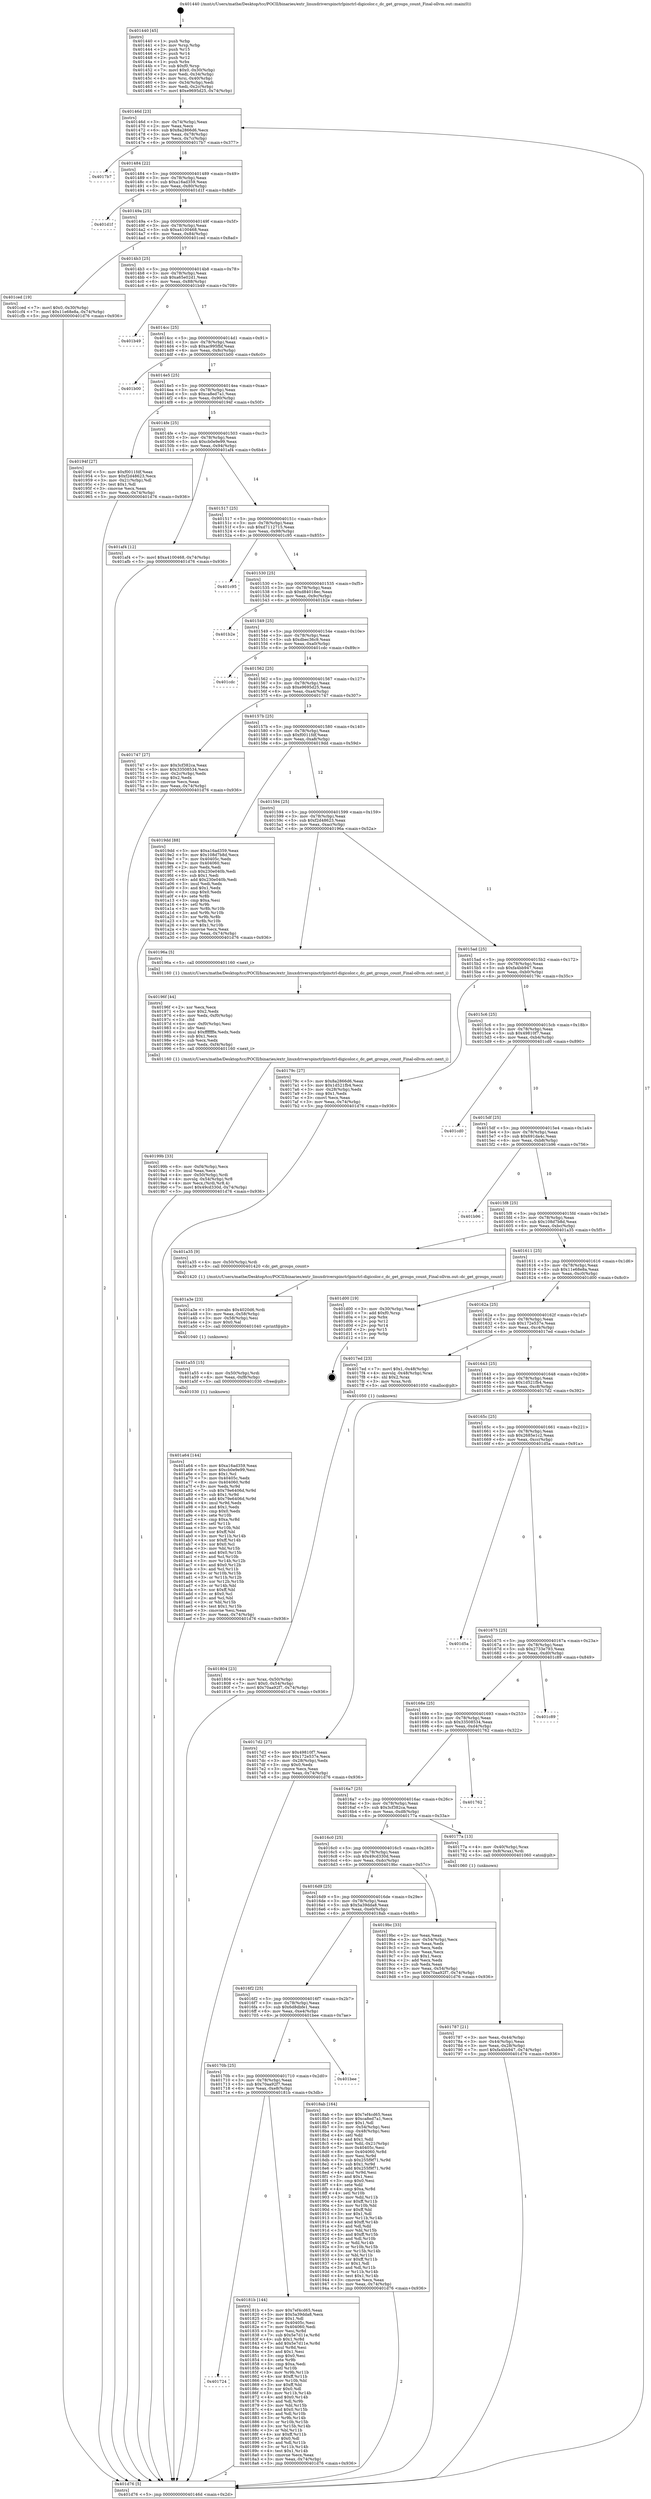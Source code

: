 digraph "0x401440" {
  label = "0x401440 (/mnt/c/Users/mathe/Desktop/tcc/POCII/binaries/extr_linuxdriverspinctrlpinctrl-digicolor.c_dc_get_groups_count_Final-ollvm.out::main(0))"
  labelloc = "t"
  node[shape=record]

  Entry [label="",width=0.3,height=0.3,shape=circle,fillcolor=black,style=filled]
  "0x40146d" [label="{
     0x40146d [23]\l
     | [instrs]\l
     &nbsp;&nbsp;0x40146d \<+3\>: mov -0x74(%rbp),%eax\l
     &nbsp;&nbsp;0x401470 \<+2\>: mov %eax,%ecx\l
     &nbsp;&nbsp;0x401472 \<+6\>: sub $0x8a2866d6,%ecx\l
     &nbsp;&nbsp;0x401478 \<+3\>: mov %eax,-0x78(%rbp)\l
     &nbsp;&nbsp;0x40147b \<+3\>: mov %ecx,-0x7c(%rbp)\l
     &nbsp;&nbsp;0x40147e \<+6\>: je 00000000004017b7 \<main+0x377\>\l
  }"]
  "0x4017b7" [label="{
     0x4017b7\l
  }", style=dashed]
  "0x401484" [label="{
     0x401484 [22]\l
     | [instrs]\l
     &nbsp;&nbsp;0x401484 \<+5\>: jmp 0000000000401489 \<main+0x49\>\l
     &nbsp;&nbsp;0x401489 \<+3\>: mov -0x78(%rbp),%eax\l
     &nbsp;&nbsp;0x40148c \<+5\>: sub $0xa16ad359,%eax\l
     &nbsp;&nbsp;0x401491 \<+3\>: mov %eax,-0x80(%rbp)\l
     &nbsp;&nbsp;0x401494 \<+6\>: je 0000000000401d1f \<main+0x8df\>\l
  }"]
  Exit [label="",width=0.3,height=0.3,shape=circle,fillcolor=black,style=filled,peripheries=2]
  "0x401d1f" [label="{
     0x401d1f\l
  }", style=dashed]
  "0x40149a" [label="{
     0x40149a [25]\l
     | [instrs]\l
     &nbsp;&nbsp;0x40149a \<+5\>: jmp 000000000040149f \<main+0x5f\>\l
     &nbsp;&nbsp;0x40149f \<+3\>: mov -0x78(%rbp),%eax\l
     &nbsp;&nbsp;0x4014a2 \<+5\>: sub $0xa4100468,%eax\l
     &nbsp;&nbsp;0x4014a7 \<+6\>: mov %eax,-0x84(%rbp)\l
     &nbsp;&nbsp;0x4014ad \<+6\>: je 0000000000401ced \<main+0x8ad\>\l
  }"]
  "0x401a64" [label="{
     0x401a64 [144]\l
     | [instrs]\l
     &nbsp;&nbsp;0x401a64 \<+5\>: mov $0xa16ad359,%eax\l
     &nbsp;&nbsp;0x401a69 \<+5\>: mov $0xcb0e9e99,%esi\l
     &nbsp;&nbsp;0x401a6e \<+2\>: mov $0x1,%cl\l
     &nbsp;&nbsp;0x401a70 \<+7\>: mov 0x40405c,%edx\l
     &nbsp;&nbsp;0x401a77 \<+8\>: mov 0x404060,%r8d\l
     &nbsp;&nbsp;0x401a7f \<+3\>: mov %edx,%r9d\l
     &nbsp;&nbsp;0x401a82 \<+7\>: sub $0x79e6406d,%r9d\l
     &nbsp;&nbsp;0x401a89 \<+4\>: sub $0x1,%r9d\l
     &nbsp;&nbsp;0x401a8d \<+7\>: add $0x79e6406d,%r9d\l
     &nbsp;&nbsp;0x401a94 \<+4\>: imul %r9d,%edx\l
     &nbsp;&nbsp;0x401a98 \<+3\>: and $0x1,%edx\l
     &nbsp;&nbsp;0x401a9b \<+3\>: cmp $0x0,%edx\l
     &nbsp;&nbsp;0x401a9e \<+4\>: sete %r10b\l
     &nbsp;&nbsp;0x401aa2 \<+4\>: cmp $0xa,%r8d\l
     &nbsp;&nbsp;0x401aa6 \<+4\>: setl %r11b\l
     &nbsp;&nbsp;0x401aaa \<+3\>: mov %r10b,%bl\l
     &nbsp;&nbsp;0x401aad \<+3\>: xor $0xff,%bl\l
     &nbsp;&nbsp;0x401ab0 \<+3\>: mov %r11b,%r14b\l
     &nbsp;&nbsp;0x401ab3 \<+4\>: xor $0xff,%r14b\l
     &nbsp;&nbsp;0x401ab7 \<+3\>: xor $0x0,%cl\l
     &nbsp;&nbsp;0x401aba \<+3\>: mov %bl,%r15b\l
     &nbsp;&nbsp;0x401abd \<+4\>: and $0x0,%r15b\l
     &nbsp;&nbsp;0x401ac1 \<+3\>: and %cl,%r10b\l
     &nbsp;&nbsp;0x401ac4 \<+3\>: mov %r14b,%r12b\l
     &nbsp;&nbsp;0x401ac7 \<+4\>: and $0x0,%r12b\l
     &nbsp;&nbsp;0x401acb \<+3\>: and %cl,%r11b\l
     &nbsp;&nbsp;0x401ace \<+3\>: or %r10b,%r15b\l
     &nbsp;&nbsp;0x401ad1 \<+3\>: or %r11b,%r12b\l
     &nbsp;&nbsp;0x401ad4 \<+3\>: xor %r12b,%r15b\l
     &nbsp;&nbsp;0x401ad7 \<+3\>: or %r14b,%bl\l
     &nbsp;&nbsp;0x401ada \<+3\>: xor $0xff,%bl\l
     &nbsp;&nbsp;0x401add \<+3\>: or $0x0,%cl\l
     &nbsp;&nbsp;0x401ae0 \<+2\>: and %cl,%bl\l
     &nbsp;&nbsp;0x401ae2 \<+3\>: or %bl,%r15b\l
     &nbsp;&nbsp;0x401ae5 \<+4\>: test $0x1,%r15b\l
     &nbsp;&nbsp;0x401ae9 \<+3\>: cmovne %esi,%eax\l
     &nbsp;&nbsp;0x401aec \<+3\>: mov %eax,-0x74(%rbp)\l
     &nbsp;&nbsp;0x401aef \<+5\>: jmp 0000000000401d76 \<main+0x936\>\l
  }"]
  "0x401ced" [label="{
     0x401ced [19]\l
     | [instrs]\l
     &nbsp;&nbsp;0x401ced \<+7\>: movl $0x0,-0x30(%rbp)\l
     &nbsp;&nbsp;0x401cf4 \<+7\>: movl $0x11e68e8a,-0x74(%rbp)\l
     &nbsp;&nbsp;0x401cfb \<+5\>: jmp 0000000000401d76 \<main+0x936\>\l
  }"]
  "0x4014b3" [label="{
     0x4014b3 [25]\l
     | [instrs]\l
     &nbsp;&nbsp;0x4014b3 \<+5\>: jmp 00000000004014b8 \<main+0x78\>\l
     &nbsp;&nbsp;0x4014b8 \<+3\>: mov -0x78(%rbp),%eax\l
     &nbsp;&nbsp;0x4014bb \<+5\>: sub $0xa65e02d1,%eax\l
     &nbsp;&nbsp;0x4014c0 \<+6\>: mov %eax,-0x88(%rbp)\l
     &nbsp;&nbsp;0x4014c6 \<+6\>: je 0000000000401b49 \<main+0x709\>\l
  }"]
  "0x401a55" [label="{
     0x401a55 [15]\l
     | [instrs]\l
     &nbsp;&nbsp;0x401a55 \<+4\>: mov -0x50(%rbp),%rdi\l
     &nbsp;&nbsp;0x401a59 \<+6\>: mov %eax,-0xf8(%rbp)\l
     &nbsp;&nbsp;0x401a5f \<+5\>: call 0000000000401030 \<free@plt\>\l
     | [calls]\l
     &nbsp;&nbsp;0x401030 \{1\} (unknown)\l
  }"]
  "0x401b49" [label="{
     0x401b49\l
  }", style=dashed]
  "0x4014cc" [label="{
     0x4014cc [25]\l
     | [instrs]\l
     &nbsp;&nbsp;0x4014cc \<+5\>: jmp 00000000004014d1 \<main+0x91\>\l
     &nbsp;&nbsp;0x4014d1 \<+3\>: mov -0x78(%rbp),%eax\l
     &nbsp;&nbsp;0x4014d4 \<+5\>: sub $0xac995fbf,%eax\l
     &nbsp;&nbsp;0x4014d9 \<+6\>: mov %eax,-0x8c(%rbp)\l
     &nbsp;&nbsp;0x4014df \<+6\>: je 0000000000401b00 \<main+0x6c0\>\l
  }"]
  "0x401a3e" [label="{
     0x401a3e [23]\l
     | [instrs]\l
     &nbsp;&nbsp;0x401a3e \<+10\>: movabs $0x4020d6,%rdi\l
     &nbsp;&nbsp;0x401a48 \<+3\>: mov %eax,-0x58(%rbp)\l
     &nbsp;&nbsp;0x401a4b \<+3\>: mov -0x58(%rbp),%esi\l
     &nbsp;&nbsp;0x401a4e \<+2\>: mov $0x0,%al\l
     &nbsp;&nbsp;0x401a50 \<+5\>: call 0000000000401040 \<printf@plt\>\l
     | [calls]\l
     &nbsp;&nbsp;0x401040 \{1\} (unknown)\l
  }"]
  "0x401b00" [label="{
     0x401b00\l
  }", style=dashed]
  "0x4014e5" [label="{
     0x4014e5 [25]\l
     | [instrs]\l
     &nbsp;&nbsp;0x4014e5 \<+5\>: jmp 00000000004014ea \<main+0xaa\>\l
     &nbsp;&nbsp;0x4014ea \<+3\>: mov -0x78(%rbp),%eax\l
     &nbsp;&nbsp;0x4014ed \<+5\>: sub $0xca8ed7a1,%eax\l
     &nbsp;&nbsp;0x4014f2 \<+6\>: mov %eax,-0x90(%rbp)\l
     &nbsp;&nbsp;0x4014f8 \<+6\>: je 000000000040194f \<main+0x50f\>\l
  }"]
  "0x40199b" [label="{
     0x40199b [33]\l
     | [instrs]\l
     &nbsp;&nbsp;0x40199b \<+6\>: mov -0xf4(%rbp),%ecx\l
     &nbsp;&nbsp;0x4019a1 \<+3\>: imul %eax,%ecx\l
     &nbsp;&nbsp;0x4019a4 \<+4\>: mov -0x50(%rbp),%rdi\l
     &nbsp;&nbsp;0x4019a8 \<+4\>: movslq -0x54(%rbp),%r8\l
     &nbsp;&nbsp;0x4019ac \<+4\>: mov %ecx,(%rdi,%r8,4)\l
     &nbsp;&nbsp;0x4019b0 \<+7\>: movl $0x49cd330d,-0x74(%rbp)\l
     &nbsp;&nbsp;0x4019b7 \<+5\>: jmp 0000000000401d76 \<main+0x936\>\l
  }"]
  "0x40194f" [label="{
     0x40194f [27]\l
     | [instrs]\l
     &nbsp;&nbsp;0x40194f \<+5\>: mov $0xf0011fdf,%eax\l
     &nbsp;&nbsp;0x401954 \<+5\>: mov $0xf2d48623,%ecx\l
     &nbsp;&nbsp;0x401959 \<+3\>: mov -0x21(%rbp),%dl\l
     &nbsp;&nbsp;0x40195c \<+3\>: test $0x1,%dl\l
     &nbsp;&nbsp;0x40195f \<+3\>: cmovne %ecx,%eax\l
     &nbsp;&nbsp;0x401962 \<+3\>: mov %eax,-0x74(%rbp)\l
     &nbsp;&nbsp;0x401965 \<+5\>: jmp 0000000000401d76 \<main+0x936\>\l
  }"]
  "0x4014fe" [label="{
     0x4014fe [25]\l
     | [instrs]\l
     &nbsp;&nbsp;0x4014fe \<+5\>: jmp 0000000000401503 \<main+0xc3\>\l
     &nbsp;&nbsp;0x401503 \<+3\>: mov -0x78(%rbp),%eax\l
     &nbsp;&nbsp;0x401506 \<+5\>: sub $0xcb0e9e99,%eax\l
     &nbsp;&nbsp;0x40150b \<+6\>: mov %eax,-0x94(%rbp)\l
     &nbsp;&nbsp;0x401511 \<+6\>: je 0000000000401af4 \<main+0x6b4\>\l
  }"]
  "0x40196f" [label="{
     0x40196f [44]\l
     | [instrs]\l
     &nbsp;&nbsp;0x40196f \<+2\>: xor %ecx,%ecx\l
     &nbsp;&nbsp;0x401971 \<+5\>: mov $0x2,%edx\l
     &nbsp;&nbsp;0x401976 \<+6\>: mov %edx,-0xf0(%rbp)\l
     &nbsp;&nbsp;0x40197c \<+1\>: cltd\l
     &nbsp;&nbsp;0x40197d \<+6\>: mov -0xf0(%rbp),%esi\l
     &nbsp;&nbsp;0x401983 \<+2\>: idiv %esi\l
     &nbsp;&nbsp;0x401985 \<+6\>: imul $0xfffffffe,%edx,%edx\l
     &nbsp;&nbsp;0x40198b \<+3\>: sub $0x1,%ecx\l
     &nbsp;&nbsp;0x40198e \<+2\>: sub %ecx,%edx\l
     &nbsp;&nbsp;0x401990 \<+6\>: mov %edx,-0xf4(%rbp)\l
     &nbsp;&nbsp;0x401996 \<+5\>: call 0000000000401160 \<next_i\>\l
     | [calls]\l
     &nbsp;&nbsp;0x401160 \{1\} (/mnt/c/Users/mathe/Desktop/tcc/POCII/binaries/extr_linuxdriverspinctrlpinctrl-digicolor.c_dc_get_groups_count_Final-ollvm.out::next_i)\l
  }"]
  "0x401af4" [label="{
     0x401af4 [12]\l
     | [instrs]\l
     &nbsp;&nbsp;0x401af4 \<+7\>: movl $0xa4100468,-0x74(%rbp)\l
     &nbsp;&nbsp;0x401afb \<+5\>: jmp 0000000000401d76 \<main+0x936\>\l
  }"]
  "0x401517" [label="{
     0x401517 [25]\l
     | [instrs]\l
     &nbsp;&nbsp;0x401517 \<+5\>: jmp 000000000040151c \<main+0xdc\>\l
     &nbsp;&nbsp;0x40151c \<+3\>: mov -0x78(%rbp),%eax\l
     &nbsp;&nbsp;0x40151f \<+5\>: sub $0xd7112715,%eax\l
     &nbsp;&nbsp;0x401524 \<+6\>: mov %eax,-0x98(%rbp)\l
     &nbsp;&nbsp;0x40152a \<+6\>: je 0000000000401c95 \<main+0x855\>\l
  }"]
  "0x401724" [label="{
     0x401724\l
  }", style=dashed]
  "0x401c95" [label="{
     0x401c95\l
  }", style=dashed]
  "0x401530" [label="{
     0x401530 [25]\l
     | [instrs]\l
     &nbsp;&nbsp;0x401530 \<+5\>: jmp 0000000000401535 \<main+0xf5\>\l
     &nbsp;&nbsp;0x401535 \<+3\>: mov -0x78(%rbp),%eax\l
     &nbsp;&nbsp;0x401538 \<+5\>: sub $0xd84018ec,%eax\l
     &nbsp;&nbsp;0x40153d \<+6\>: mov %eax,-0x9c(%rbp)\l
     &nbsp;&nbsp;0x401543 \<+6\>: je 0000000000401b2e \<main+0x6ee\>\l
  }"]
  "0x40181b" [label="{
     0x40181b [144]\l
     | [instrs]\l
     &nbsp;&nbsp;0x40181b \<+5\>: mov $0x7ef4cd65,%eax\l
     &nbsp;&nbsp;0x401820 \<+5\>: mov $0x5a39dda8,%ecx\l
     &nbsp;&nbsp;0x401825 \<+2\>: mov $0x1,%dl\l
     &nbsp;&nbsp;0x401827 \<+7\>: mov 0x40405c,%esi\l
     &nbsp;&nbsp;0x40182e \<+7\>: mov 0x404060,%edi\l
     &nbsp;&nbsp;0x401835 \<+3\>: mov %esi,%r8d\l
     &nbsp;&nbsp;0x401838 \<+7\>: sub $0x5e7d11e,%r8d\l
     &nbsp;&nbsp;0x40183f \<+4\>: sub $0x1,%r8d\l
     &nbsp;&nbsp;0x401843 \<+7\>: add $0x5e7d11e,%r8d\l
     &nbsp;&nbsp;0x40184a \<+4\>: imul %r8d,%esi\l
     &nbsp;&nbsp;0x40184e \<+3\>: and $0x1,%esi\l
     &nbsp;&nbsp;0x401851 \<+3\>: cmp $0x0,%esi\l
     &nbsp;&nbsp;0x401854 \<+4\>: sete %r9b\l
     &nbsp;&nbsp;0x401858 \<+3\>: cmp $0xa,%edi\l
     &nbsp;&nbsp;0x40185b \<+4\>: setl %r10b\l
     &nbsp;&nbsp;0x40185f \<+3\>: mov %r9b,%r11b\l
     &nbsp;&nbsp;0x401862 \<+4\>: xor $0xff,%r11b\l
     &nbsp;&nbsp;0x401866 \<+3\>: mov %r10b,%bl\l
     &nbsp;&nbsp;0x401869 \<+3\>: xor $0xff,%bl\l
     &nbsp;&nbsp;0x40186c \<+3\>: xor $0x0,%dl\l
     &nbsp;&nbsp;0x40186f \<+3\>: mov %r11b,%r14b\l
     &nbsp;&nbsp;0x401872 \<+4\>: and $0x0,%r14b\l
     &nbsp;&nbsp;0x401876 \<+3\>: and %dl,%r9b\l
     &nbsp;&nbsp;0x401879 \<+3\>: mov %bl,%r15b\l
     &nbsp;&nbsp;0x40187c \<+4\>: and $0x0,%r15b\l
     &nbsp;&nbsp;0x401880 \<+3\>: and %dl,%r10b\l
     &nbsp;&nbsp;0x401883 \<+3\>: or %r9b,%r14b\l
     &nbsp;&nbsp;0x401886 \<+3\>: or %r10b,%r15b\l
     &nbsp;&nbsp;0x401889 \<+3\>: xor %r15b,%r14b\l
     &nbsp;&nbsp;0x40188c \<+3\>: or %bl,%r11b\l
     &nbsp;&nbsp;0x40188f \<+4\>: xor $0xff,%r11b\l
     &nbsp;&nbsp;0x401893 \<+3\>: or $0x0,%dl\l
     &nbsp;&nbsp;0x401896 \<+3\>: and %dl,%r11b\l
     &nbsp;&nbsp;0x401899 \<+3\>: or %r11b,%r14b\l
     &nbsp;&nbsp;0x40189c \<+4\>: test $0x1,%r14b\l
     &nbsp;&nbsp;0x4018a0 \<+3\>: cmovne %ecx,%eax\l
     &nbsp;&nbsp;0x4018a3 \<+3\>: mov %eax,-0x74(%rbp)\l
     &nbsp;&nbsp;0x4018a6 \<+5\>: jmp 0000000000401d76 \<main+0x936\>\l
  }"]
  "0x401b2e" [label="{
     0x401b2e\l
  }", style=dashed]
  "0x401549" [label="{
     0x401549 [25]\l
     | [instrs]\l
     &nbsp;&nbsp;0x401549 \<+5\>: jmp 000000000040154e \<main+0x10e\>\l
     &nbsp;&nbsp;0x40154e \<+3\>: mov -0x78(%rbp),%eax\l
     &nbsp;&nbsp;0x401551 \<+5\>: sub $0xdbec36c9,%eax\l
     &nbsp;&nbsp;0x401556 \<+6\>: mov %eax,-0xa0(%rbp)\l
     &nbsp;&nbsp;0x40155c \<+6\>: je 0000000000401cdc \<main+0x89c\>\l
  }"]
  "0x40170b" [label="{
     0x40170b [25]\l
     | [instrs]\l
     &nbsp;&nbsp;0x40170b \<+5\>: jmp 0000000000401710 \<main+0x2d0\>\l
     &nbsp;&nbsp;0x401710 \<+3\>: mov -0x78(%rbp),%eax\l
     &nbsp;&nbsp;0x401713 \<+5\>: sub $0x70aa92f7,%eax\l
     &nbsp;&nbsp;0x401718 \<+6\>: mov %eax,-0xe8(%rbp)\l
     &nbsp;&nbsp;0x40171e \<+6\>: je 000000000040181b \<main+0x3db\>\l
  }"]
  "0x401cdc" [label="{
     0x401cdc\l
  }", style=dashed]
  "0x401562" [label="{
     0x401562 [25]\l
     | [instrs]\l
     &nbsp;&nbsp;0x401562 \<+5\>: jmp 0000000000401567 \<main+0x127\>\l
     &nbsp;&nbsp;0x401567 \<+3\>: mov -0x78(%rbp),%eax\l
     &nbsp;&nbsp;0x40156a \<+5\>: sub $0xe9695d25,%eax\l
     &nbsp;&nbsp;0x40156f \<+6\>: mov %eax,-0xa4(%rbp)\l
     &nbsp;&nbsp;0x401575 \<+6\>: je 0000000000401747 \<main+0x307\>\l
  }"]
  "0x401bee" [label="{
     0x401bee\l
  }", style=dashed]
  "0x401747" [label="{
     0x401747 [27]\l
     | [instrs]\l
     &nbsp;&nbsp;0x401747 \<+5\>: mov $0x3cf382ca,%eax\l
     &nbsp;&nbsp;0x40174c \<+5\>: mov $0x33508534,%ecx\l
     &nbsp;&nbsp;0x401751 \<+3\>: mov -0x2c(%rbp),%edx\l
     &nbsp;&nbsp;0x401754 \<+3\>: cmp $0x2,%edx\l
     &nbsp;&nbsp;0x401757 \<+3\>: cmovne %ecx,%eax\l
     &nbsp;&nbsp;0x40175a \<+3\>: mov %eax,-0x74(%rbp)\l
     &nbsp;&nbsp;0x40175d \<+5\>: jmp 0000000000401d76 \<main+0x936\>\l
  }"]
  "0x40157b" [label="{
     0x40157b [25]\l
     | [instrs]\l
     &nbsp;&nbsp;0x40157b \<+5\>: jmp 0000000000401580 \<main+0x140\>\l
     &nbsp;&nbsp;0x401580 \<+3\>: mov -0x78(%rbp),%eax\l
     &nbsp;&nbsp;0x401583 \<+5\>: sub $0xf0011fdf,%eax\l
     &nbsp;&nbsp;0x401588 \<+6\>: mov %eax,-0xa8(%rbp)\l
     &nbsp;&nbsp;0x40158e \<+6\>: je 00000000004019dd \<main+0x59d\>\l
  }"]
  "0x401d76" [label="{
     0x401d76 [5]\l
     | [instrs]\l
     &nbsp;&nbsp;0x401d76 \<+5\>: jmp 000000000040146d \<main+0x2d\>\l
  }"]
  "0x401440" [label="{
     0x401440 [45]\l
     | [instrs]\l
     &nbsp;&nbsp;0x401440 \<+1\>: push %rbp\l
     &nbsp;&nbsp;0x401441 \<+3\>: mov %rsp,%rbp\l
     &nbsp;&nbsp;0x401444 \<+2\>: push %r15\l
     &nbsp;&nbsp;0x401446 \<+2\>: push %r14\l
     &nbsp;&nbsp;0x401448 \<+2\>: push %r12\l
     &nbsp;&nbsp;0x40144a \<+1\>: push %rbx\l
     &nbsp;&nbsp;0x40144b \<+7\>: sub $0xf0,%rsp\l
     &nbsp;&nbsp;0x401452 \<+7\>: movl $0x0,-0x30(%rbp)\l
     &nbsp;&nbsp;0x401459 \<+3\>: mov %edi,-0x34(%rbp)\l
     &nbsp;&nbsp;0x40145c \<+4\>: mov %rsi,-0x40(%rbp)\l
     &nbsp;&nbsp;0x401460 \<+3\>: mov -0x34(%rbp),%edi\l
     &nbsp;&nbsp;0x401463 \<+3\>: mov %edi,-0x2c(%rbp)\l
     &nbsp;&nbsp;0x401466 \<+7\>: movl $0xe9695d25,-0x74(%rbp)\l
  }"]
  "0x4016f2" [label="{
     0x4016f2 [25]\l
     | [instrs]\l
     &nbsp;&nbsp;0x4016f2 \<+5\>: jmp 00000000004016f7 \<main+0x2b7\>\l
     &nbsp;&nbsp;0x4016f7 \<+3\>: mov -0x78(%rbp),%eax\l
     &nbsp;&nbsp;0x4016fa \<+5\>: sub $0x6d8dbfe1,%eax\l
     &nbsp;&nbsp;0x4016ff \<+6\>: mov %eax,-0xe4(%rbp)\l
     &nbsp;&nbsp;0x401705 \<+6\>: je 0000000000401bee \<main+0x7ae\>\l
  }"]
  "0x4019dd" [label="{
     0x4019dd [88]\l
     | [instrs]\l
     &nbsp;&nbsp;0x4019dd \<+5\>: mov $0xa16ad359,%eax\l
     &nbsp;&nbsp;0x4019e2 \<+5\>: mov $0x108d7b8d,%ecx\l
     &nbsp;&nbsp;0x4019e7 \<+7\>: mov 0x40405c,%edx\l
     &nbsp;&nbsp;0x4019ee \<+7\>: mov 0x404060,%esi\l
     &nbsp;&nbsp;0x4019f5 \<+2\>: mov %edx,%edi\l
     &nbsp;&nbsp;0x4019f7 \<+6\>: sub $0x230e040b,%edi\l
     &nbsp;&nbsp;0x4019fd \<+3\>: sub $0x1,%edi\l
     &nbsp;&nbsp;0x401a00 \<+6\>: add $0x230e040b,%edi\l
     &nbsp;&nbsp;0x401a06 \<+3\>: imul %edi,%edx\l
     &nbsp;&nbsp;0x401a09 \<+3\>: and $0x1,%edx\l
     &nbsp;&nbsp;0x401a0c \<+3\>: cmp $0x0,%edx\l
     &nbsp;&nbsp;0x401a0f \<+4\>: sete %r8b\l
     &nbsp;&nbsp;0x401a13 \<+3\>: cmp $0xa,%esi\l
     &nbsp;&nbsp;0x401a16 \<+4\>: setl %r9b\l
     &nbsp;&nbsp;0x401a1a \<+3\>: mov %r8b,%r10b\l
     &nbsp;&nbsp;0x401a1d \<+3\>: and %r9b,%r10b\l
     &nbsp;&nbsp;0x401a20 \<+3\>: xor %r9b,%r8b\l
     &nbsp;&nbsp;0x401a23 \<+3\>: or %r8b,%r10b\l
     &nbsp;&nbsp;0x401a26 \<+4\>: test $0x1,%r10b\l
     &nbsp;&nbsp;0x401a2a \<+3\>: cmovne %ecx,%eax\l
     &nbsp;&nbsp;0x401a2d \<+3\>: mov %eax,-0x74(%rbp)\l
     &nbsp;&nbsp;0x401a30 \<+5\>: jmp 0000000000401d76 \<main+0x936\>\l
  }"]
  "0x401594" [label="{
     0x401594 [25]\l
     | [instrs]\l
     &nbsp;&nbsp;0x401594 \<+5\>: jmp 0000000000401599 \<main+0x159\>\l
     &nbsp;&nbsp;0x401599 \<+3\>: mov -0x78(%rbp),%eax\l
     &nbsp;&nbsp;0x40159c \<+5\>: sub $0xf2d48623,%eax\l
     &nbsp;&nbsp;0x4015a1 \<+6\>: mov %eax,-0xac(%rbp)\l
     &nbsp;&nbsp;0x4015a7 \<+6\>: je 000000000040196a \<main+0x52a\>\l
  }"]
  "0x4018ab" [label="{
     0x4018ab [164]\l
     | [instrs]\l
     &nbsp;&nbsp;0x4018ab \<+5\>: mov $0x7ef4cd65,%eax\l
     &nbsp;&nbsp;0x4018b0 \<+5\>: mov $0xca8ed7a1,%ecx\l
     &nbsp;&nbsp;0x4018b5 \<+2\>: mov $0x1,%dl\l
     &nbsp;&nbsp;0x4018b7 \<+3\>: mov -0x54(%rbp),%esi\l
     &nbsp;&nbsp;0x4018ba \<+3\>: cmp -0x48(%rbp),%esi\l
     &nbsp;&nbsp;0x4018bd \<+4\>: setl %dil\l
     &nbsp;&nbsp;0x4018c1 \<+4\>: and $0x1,%dil\l
     &nbsp;&nbsp;0x4018c5 \<+4\>: mov %dil,-0x21(%rbp)\l
     &nbsp;&nbsp;0x4018c9 \<+7\>: mov 0x40405c,%esi\l
     &nbsp;&nbsp;0x4018d0 \<+8\>: mov 0x404060,%r8d\l
     &nbsp;&nbsp;0x4018d8 \<+3\>: mov %esi,%r9d\l
     &nbsp;&nbsp;0x4018db \<+7\>: sub $0x255f9f71,%r9d\l
     &nbsp;&nbsp;0x4018e2 \<+4\>: sub $0x1,%r9d\l
     &nbsp;&nbsp;0x4018e6 \<+7\>: add $0x255f9f71,%r9d\l
     &nbsp;&nbsp;0x4018ed \<+4\>: imul %r9d,%esi\l
     &nbsp;&nbsp;0x4018f1 \<+3\>: and $0x1,%esi\l
     &nbsp;&nbsp;0x4018f4 \<+3\>: cmp $0x0,%esi\l
     &nbsp;&nbsp;0x4018f7 \<+4\>: sete %dil\l
     &nbsp;&nbsp;0x4018fb \<+4\>: cmp $0xa,%r8d\l
     &nbsp;&nbsp;0x4018ff \<+4\>: setl %r10b\l
     &nbsp;&nbsp;0x401903 \<+3\>: mov %dil,%r11b\l
     &nbsp;&nbsp;0x401906 \<+4\>: xor $0xff,%r11b\l
     &nbsp;&nbsp;0x40190a \<+3\>: mov %r10b,%bl\l
     &nbsp;&nbsp;0x40190d \<+3\>: xor $0xff,%bl\l
     &nbsp;&nbsp;0x401910 \<+3\>: xor $0x1,%dl\l
     &nbsp;&nbsp;0x401913 \<+3\>: mov %r11b,%r14b\l
     &nbsp;&nbsp;0x401916 \<+4\>: and $0xff,%r14b\l
     &nbsp;&nbsp;0x40191a \<+3\>: and %dl,%dil\l
     &nbsp;&nbsp;0x40191d \<+3\>: mov %bl,%r15b\l
     &nbsp;&nbsp;0x401920 \<+4\>: and $0xff,%r15b\l
     &nbsp;&nbsp;0x401924 \<+3\>: and %dl,%r10b\l
     &nbsp;&nbsp;0x401927 \<+3\>: or %dil,%r14b\l
     &nbsp;&nbsp;0x40192a \<+3\>: or %r10b,%r15b\l
     &nbsp;&nbsp;0x40192d \<+3\>: xor %r15b,%r14b\l
     &nbsp;&nbsp;0x401930 \<+3\>: or %bl,%r11b\l
     &nbsp;&nbsp;0x401933 \<+4\>: xor $0xff,%r11b\l
     &nbsp;&nbsp;0x401937 \<+3\>: or $0x1,%dl\l
     &nbsp;&nbsp;0x40193a \<+3\>: and %dl,%r11b\l
     &nbsp;&nbsp;0x40193d \<+3\>: or %r11b,%r14b\l
     &nbsp;&nbsp;0x401940 \<+4\>: test $0x1,%r14b\l
     &nbsp;&nbsp;0x401944 \<+3\>: cmovne %ecx,%eax\l
     &nbsp;&nbsp;0x401947 \<+3\>: mov %eax,-0x74(%rbp)\l
     &nbsp;&nbsp;0x40194a \<+5\>: jmp 0000000000401d76 \<main+0x936\>\l
  }"]
  "0x40196a" [label="{
     0x40196a [5]\l
     | [instrs]\l
     &nbsp;&nbsp;0x40196a \<+5\>: call 0000000000401160 \<next_i\>\l
     | [calls]\l
     &nbsp;&nbsp;0x401160 \{1\} (/mnt/c/Users/mathe/Desktop/tcc/POCII/binaries/extr_linuxdriverspinctrlpinctrl-digicolor.c_dc_get_groups_count_Final-ollvm.out::next_i)\l
  }"]
  "0x4015ad" [label="{
     0x4015ad [25]\l
     | [instrs]\l
     &nbsp;&nbsp;0x4015ad \<+5\>: jmp 00000000004015b2 \<main+0x172\>\l
     &nbsp;&nbsp;0x4015b2 \<+3\>: mov -0x78(%rbp),%eax\l
     &nbsp;&nbsp;0x4015b5 \<+5\>: sub $0xfa4bb947,%eax\l
     &nbsp;&nbsp;0x4015ba \<+6\>: mov %eax,-0xb0(%rbp)\l
     &nbsp;&nbsp;0x4015c0 \<+6\>: je 000000000040179c \<main+0x35c\>\l
  }"]
  "0x4016d9" [label="{
     0x4016d9 [25]\l
     | [instrs]\l
     &nbsp;&nbsp;0x4016d9 \<+5\>: jmp 00000000004016de \<main+0x29e\>\l
     &nbsp;&nbsp;0x4016de \<+3\>: mov -0x78(%rbp),%eax\l
     &nbsp;&nbsp;0x4016e1 \<+5\>: sub $0x5a39dda8,%eax\l
     &nbsp;&nbsp;0x4016e6 \<+6\>: mov %eax,-0xe0(%rbp)\l
     &nbsp;&nbsp;0x4016ec \<+6\>: je 00000000004018ab \<main+0x46b\>\l
  }"]
  "0x40179c" [label="{
     0x40179c [27]\l
     | [instrs]\l
     &nbsp;&nbsp;0x40179c \<+5\>: mov $0x8a2866d6,%eax\l
     &nbsp;&nbsp;0x4017a1 \<+5\>: mov $0x1d521fb4,%ecx\l
     &nbsp;&nbsp;0x4017a6 \<+3\>: mov -0x28(%rbp),%edx\l
     &nbsp;&nbsp;0x4017a9 \<+3\>: cmp $0x1,%edx\l
     &nbsp;&nbsp;0x4017ac \<+3\>: cmovl %ecx,%eax\l
     &nbsp;&nbsp;0x4017af \<+3\>: mov %eax,-0x74(%rbp)\l
     &nbsp;&nbsp;0x4017b2 \<+5\>: jmp 0000000000401d76 \<main+0x936\>\l
  }"]
  "0x4015c6" [label="{
     0x4015c6 [25]\l
     | [instrs]\l
     &nbsp;&nbsp;0x4015c6 \<+5\>: jmp 00000000004015cb \<main+0x18b\>\l
     &nbsp;&nbsp;0x4015cb \<+3\>: mov -0x78(%rbp),%eax\l
     &nbsp;&nbsp;0x4015ce \<+5\>: sub $0x49810f7,%eax\l
     &nbsp;&nbsp;0x4015d3 \<+6\>: mov %eax,-0xb4(%rbp)\l
     &nbsp;&nbsp;0x4015d9 \<+6\>: je 0000000000401cd0 \<main+0x890\>\l
  }"]
  "0x4019bc" [label="{
     0x4019bc [33]\l
     | [instrs]\l
     &nbsp;&nbsp;0x4019bc \<+2\>: xor %eax,%eax\l
     &nbsp;&nbsp;0x4019be \<+3\>: mov -0x54(%rbp),%ecx\l
     &nbsp;&nbsp;0x4019c1 \<+2\>: mov %eax,%edx\l
     &nbsp;&nbsp;0x4019c3 \<+2\>: sub %ecx,%edx\l
     &nbsp;&nbsp;0x4019c5 \<+2\>: mov %eax,%ecx\l
     &nbsp;&nbsp;0x4019c7 \<+3\>: sub $0x1,%ecx\l
     &nbsp;&nbsp;0x4019ca \<+2\>: add %ecx,%edx\l
     &nbsp;&nbsp;0x4019cc \<+2\>: sub %edx,%eax\l
     &nbsp;&nbsp;0x4019ce \<+3\>: mov %eax,-0x54(%rbp)\l
     &nbsp;&nbsp;0x4019d1 \<+7\>: movl $0x70aa92f7,-0x74(%rbp)\l
     &nbsp;&nbsp;0x4019d8 \<+5\>: jmp 0000000000401d76 \<main+0x936\>\l
  }"]
  "0x401cd0" [label="{
     0x401cd0\l
  }", style=dashed]
  "0x4015df" [label="{
     0x4015df [25]\l
     | [instrs]\l
     &nbsp;&nbsp;0x4015df \<+5\>: jmp 00000000004015e4 \<main+0x1a4\>\l
     &nbsp;&nbsp;0x4015e4 \<+3\>: mov -0x78(%rbp),%eax\l
     &nbsp;&nbsp;0x4015e7 \<+5\>: sub $0x691da4c,%eax\l
     &nbsp;&nbsp;0x4015ec \<+6\>: mov %eax,-0xb8(%rbp)\l
     &nbsp;&nbsp;0x4015f2 \<+6\>: je 0000000000401b96 \<main+0x756\>\l
  }"]
  "0x401804" [label="{
     0x401804 [23]\l
     | [instrs]\l
     &nbsp;&nbsp;0x401804 \<+4\>: mov %rax,-0x50(%rbp)\l
     &nbsp;&nbsp;0x401808 \<+7\>: movl $0x0,-0x54(%rbp)\l
     &nbsp;&nbsp;0x40180f \<+7\>: movl $0x70aa92f7,-0x74(%rbp)\l
     &nbsp;&nbsp;0x401816 \<+5\>: jmp 0000000000401d76 \<main+0x936\>\l
  }"]
  "0x401b96" [label="{
     0x401b96\l
  }", style=dashed]
  "0x4015f8" [label="{
     0x4015f8 [25]\l
     | [instrs]\l
     &nbsp;&nbsp;0x4015f8 \<+5\>: jmp 00000000004015fd \<main+0x1bd\>\l
     &nbsp;&nbsp;0x4015fd \<+3\>: mov -0x78(%rbp),%eax\l
     &nbsp;&nbsp;0x401600 \<+5\>: sub $0x108d7b8d,%eax\l
     &nbsp;&nbsp;0x401605 \<+6\>: mov %eax,-0xbc(%rbp)\l
     &nbsp;&nbsp;0x40160b \<+6\>: je 0000000000401a35 \<main+0x5f5\>\l
  }"]
  "0x401787" [label="{
     0x401787 [21]\l
     | [instrs]\l
     &nbsp;&nbsp;0x401787 \<+3\>: mov %eax,-0x44(%rbp)\l
     &nbsp;&nbsp;0x40178a \<+3\>: mov -0x44(%rbp),%eax\l
     &nbsp;&nbsp;0x40178d \<+3\>: mov %eax,-0x28(%rbp)\l
     &nbsp;&nbsp;0x401790 \<+7\>: movl $0xfa4bb947,-0x74(%rbp)\l
     &nbsp;&nbsp;0x401797 \<+5\>: jmp 0000000000401d76 \<main+0x936\>\l
  }"]
  "0x401a35" [label="{
     0x401a35 [9]\l
     | [instrs]\l
     &nbsp;&nbsp;0x401a35 \<+4\>: mov -0x50(%rbp),%rdi\l
     &nbsp;&nbsp;0x401a39 \<+5\>: call 0000000000401420 \<dc_get_groups_count\>\l
     | [calls]\l
     &nbsp;&nbsp;0x401420 \{1\} (/mnt/c/Users/mathe/Desktop/tcc/POCII/binaries/extr_linuxdriverspinctrlpinctrl-digicolor.c_dc_get_groups_count_Final-ollvm.out::dc_get_groups_count)\l
  }"]
  "0x401611" [label="{
     0x401611 [25]\l
     | [instrs]\l
     &nbsp;&nbsp;0x401611 \<+5\>: jmp 0000000000401616 \<main+0x1d6\>\l
     &nbsp;&nbsp;0x401616 \<+3\>: mov -0x78(%rbp),%eax\l
     &nbsp;&nbsp;0x401619 \<+5\>: sub $0x11e68e8a,%eax\l
     &nbsp;&nbsp;0x40161e \<+6\>: mov %eax,-0xc0(%rbp)\l
     &nbsp;&nbsp;0x401624 \<+6\>: je 0000000000401d00 \<main+0x8c0\>\l
  }"]
  "0x4016c0" [label="{
     0x4016c0 [25]\l
     | [instrs]\l
     &nbsp;&nbsp;0x4016c0 \<+5\>: jmp 00000000004016c5 \<main+0x285\>\l
     &nbsp;&nbsp;0x4016c5 \<+3\>: mov -0x78(%rbp),%eax\l
     &nbsp;&nbsp;0x4016c8 \<+5\>: sub $0x49cd330d,%eax\l
     &nbsp;&nbsp;0x4016cd \<+6\>: mov %eax,-0xdc(%rbp)\l
     &nbsp;&nbsp;0x4016d3 \<+6\>: je 00000000004019bc \<main+0x57c\>\l
  }"]
  "0x401d00" [label="{
     0x401d00 [19]\l
     | [instrs]\l
     &nbsp;&nbsp;0x401d00 \<+3\>: mov -0x30(%rbp),%eax\l
     &nbsp;&nbsp;0x401d03 \<+7\>: add $0xf0,%rsp\l
     &nbsp;&nbsp;0x401d0a \<+1\>: pop %rbx\l
     &nbsp;&nbsp;0x401d0b \<+2\>: pop %r12\l
     &nbsp;&nbsp;0x401d0d \<+2\>: pop %r14\l
     &nbsp;&nbsp;0x401d0f \<+2\>: pop %r15\l
     &nbsp;&nbsp;0x401d11 \<+1\>: pop %rbp\l
     &nbsp;&nbsp;0x401d12 \<+1\>: ret\l
  }"]
  "0x40162a" [label="{
     0x40162a [25]\l
     | [instrs]\l
     &nbsp;&nbsp;0x40162a \<+5\>: jmp 000000000040162f \<main+0x1ef\>\l
     &nbsp;&nbsp;0x40162f \<+3\>: mov -0x78(%rbp),%eax\l
     &nbsp;&nbsp;0x401632 \<+5\>: sub $0x172e537e,%eax\l
     &nbsp;&nbsp;0x401637 \<+6\>: mov %eax,-0xc4(%rbp)\l
     &nbsp;&nbsp;0x40163d \<+6\>: je 00000000004017ed \<main+0x3ad\>\l
  }"]
  "0x40177a" [label="{
     0x40177a [13]\l
     | [instrs]\l
     &nbsp;&nbsp;0x40177a \<+4\>: mov -0x40(%rbp),%rax\l
     &nbsp;&nbsp;0x40177e \<+4\>: mov 0x8(%rax),%rdi\l
     &nbsp;&nbsp;0x401782 \<+5\>: call 0000000000401060 \<atoi@plt\>\l
     | [calls]\l
     &nbsp;&nbsp;0x401060 \{1\} (unknown)\l
  }"]
  "0x4017ed" [label="{
     0x4017ed [23]\l
     | [instrs]\l
     &nbsp;&nbsp;0x4017ed \<+7\>: movl $0x1,-0x48(%rbp)\l
     &nbsp;&nbsp;0x4017f4 \<+4\>: movslq -0x48(%rbp),%rax\l
     &nbsp;&nbsp;0x4017f8 \<+4\>: shl $0x2,%rax\l
     &nbsp;&nbsp;0x4017fc \<+3\>: mov %rax,%rdi\l
     &nbsp;&nbsp;0x4017ff \<+5\>: call 0000000000401050 \<malloc@plt\>\l
     | [calls]\l
     &nbsp;&nbsp;0x401050 \{1\} (unknown)\l
  }"]
  "0x401643" [label="{
     0x401643 [25]\l
     | [instrs]\l
     &nbsp;&nbsp;0x401643 \<+5\>: jmp 0000000000401648 \<main+0x208\>\l
     &nbsp;&nbsp;0x401648 \<+3\>: mov -0x78(%rbp),%eax\l
     &nbsp;&nbsp;0x40164b \<+5\>: sub $0x1d521fb4,%eax\l
     &nbsp;&nbsp;0x401650 \<+6\>: mov %eax,-0xc8(%rbp)\l
     &nbsp;&nbsp;0x401656 \<+6\>: je 00000000004017d2 \<main+0x392\>\l
  }"]
  "0x4016a7" [label="{
     0x4016a7 [25]\l
     | [instrs]\l
     &nbsp;&nbsp;0x4016a7 \<+5\>: jmp 00000000004016ac \<main+0x26c\>\l
     &nbsp;&nbsp;0x4016ac \<+3\>: mov -0x78(%rbp),%eax\l
     &nbsp;&nbsp;0x4016af \<+5\>: sub $0x3cf382ca,%eax\l
     &nbsp;&nbsp;0x4016b4 \<+6\>: mov %eax,-0xd8(%rbp)\l
     &nbsp;&nbsp;0x4016ba \<+6\>: je 000000000040177a \<main+0x33a\>\l
  }"]
  "0x4017d2" [label="{
     0x4017d2 [27]\l
     | [instrs]\l
     &nbsp;&nbsp;0x4017d2 \<+5\>: mov $0x49810f7,%eax\l
     &nbsp;&nbsp;0x4017d7 \<+5\>: mov $0x172e537e,%ecx\l
     &nbsp;&nbsp;0x4017dc \<+3\>: mov -0x28(%rbp),%edx\l
     &nbsp;&nbsp;0x4017df \<+3\>: cmp $0x0,%edx\l
     &nbsp;&nbsp;0x4017e2 \<+3\>: cmove %ecx,%eax\l
     &nbsp;&nbsp;0x4017e5 \<+3\>: mov %eax,-0x74(%rbp)\l
     &nbsp;&nbsp;0x4017e8 \<+5\>: jmp 0000000000401d76 \<main+0x936\>\l
  }"]
  "0x40165c" [label="{
     0x40165c [25]\l
     | [instrs]\l
     &nbsp;&nbsp;0x40165c \<+5\>: jmp 0000000000401661 \<main+0x221\>\l
     &nbsp;&nbsp;0x401661 \<+3\>: mov -0x78(%rbp),%eax\l
     &nbsp;&nbsp;0x401664 \<+5\>: sub $0x2685e1c2,%eax\l
     &nbsp;&nbsp;0x401669 \<+6\>: mov %eax,-0xcc(%rbp)\l
     &nbsp;&nbsp;0x40166f \<+6\>: je 0000000000401d5a \<main+0x91a\>\l
  }"]
  "0x401762" [label="{
     0x401762\l
  }", style=dashed]
  "0x401d5a" [label="{
     0x401d5a\l
  }", style=dashed]
  "0x401675" [label="{
     0x401675 [25]\l
     | [instrs]\l
     &nbsp;&nbsp;0x401675 \<+5\>: jmp 000000000040167a \<main+0x23a\>\l
     &nbsp;&nbsp;0x40167a \<+3\>: mov -0x78(%rbp),%eax\l
     &nbsp;&nbsp;0x40167d \<+5\>: sub $0x2733e793,%eax\l
     &nbsp;&nbsp;0x401682 \<+6\>: mov %eax,-0xd0(%rbp)\l
     &nbsp;&nbsp;0x401688 \<+6\>: je 0000000000401c89 \<main+0x849\>\l
  }"]
  "0x40168e" [label="{
     0x40168e [25]\l
     | [instrs]\l
     &nbsp;&nbsp;0x40168e \<+5\>: jmp 0000000000401693 \<main+0x253\>\l
     &nbsp;&nbsp;0x401693 \<+3\>: mov -0x78(%rbp),%eax\l
     &nbsp;&nbsp;0x401696 \<+5\>: sub $0x33508534,%eax\l
     &nbsp;&nbsp;0x40169b \<+6\>: mov %eax,-0xd4(%rbp)\l
     &nbsp;&nbsp;0x4016a1 \<+6\>: je 0000000000401762 \<main+0x322\>\l
  }"]
  "0x401c89" [label="{
     0x401c89\l
  }", style=dashed]
  Entry -> "0x401440" [label=" 1"]
  "0x40146d" -> "0x4017b7" [label=" 0"]
  "0x40146d" -> "0x401484" [label=" 18"]
  "0x401d00" -> Exit [label=" 1"]
  "0x401484" -> "0x401d1f" [label=" 0"]
  "0x401484" -> "0x40149a" [label=" 18"]
  "0x401ced" -> "0x401d76" [label=" 1"]
  "0x40149a" -> "0x401ced" [label=" 1"]
  "0x40149a" -> "0x4014b3" [label=" 17"]
  "0x401af4" -> "0x401d76" [label=" 1"]
  "0x4014b3" -> "0x401b49" [label=" 0"]
  "0x4014b3" -> "0x4014cc" [label=" 17"]
  "0x401a64" -> "0x401d76" [label=" 1"]
  "0x4014cc" -> "0x401b00" [label=" 0"]
  "0x4014cc" -> "0x4014e5" [label=" 17"]
  "0x401a55" -> "0x401a64" [label=" 1"]
  "0x4014e5" -> "0x40194f" [label=" 2"]
  "0x4014e5" -> "0x4014fe" [label=" 15"]
  "0x401a3e" -> "0x401a55" [label=" 1"]
  "0x4014fe" -> "0x401af4" [label=" 1"]
  "0x4014fe" -> "0x401517" [label=" 14"]
  "0x401a35" -> "0x401a3e" [label=" 1"]
  "0x401517" -> "0x401c95" [label=" 0"]
  "0x401517" -> "0x401530" [label=" 14"]
  "0x4019dd" -> "0x401d76" [label=" 1"]
  "0x401530" -> "0x401b2e" [label=" 0"]
  "0x401530" -> "0x401549" [label=" 14"]
  "0x4019bc" -> "0x401d76" [label=" 1"]
  "0x401549" -> "0x401cdc" [label=" 0"]
  "0x401549" -> "0x401562" [label=" 14"]
  "0x40196f" -> "0x40199b" [label=" 1"]
  "0x401562" -> "0x401747" [label=" 1"]
  "0x401562" -> "0x40157b" [label=" 13"]
  "0x401747" -> "0x401d76" [label=" 1"]
  "0x401440" -> "0x40146d" [label=" 1"]
  "0x401d76" -> "0x40146d" [label=" 17"]
  "0x40196a" -> "0x40196f" [label=" 1"]
  "0x40157b" -> "0x4019dd" [label=" 1"]
  "0x40157b" -> "0x401594" [label=" 12"]
  "0x4018ab" -> "0x401d76" [label=" 2"]
  "0x401594" -> "0x40196a" [label=" 1"]
  "0x401594" -> "0x4015ad" [label=" 11"]
  "0x40181b" -> "0x401d76" [label=" 2"]
  "0x4015ad" -> "0x40179c" [label=" 1"]
  "0x4015ad" -> "0x4015c6" [label=" 10"]
  "0x40170b" -> "0x40181b" [label=" 2"]
  "0x4015c6" -> "0x401cd0" [label=" 0"]
  "0x4015c6" -> "0x4015df" [label=" 10"]
  "0x40199b" -> "0x401d76" [label=" 1"]
  "0x4015df" -> "0x401b96" [label=" 0"]
  "0x4015df" -> "0x4015f8" [label=" 10"]
  "0x4016f2" -> "0x401bee" [label=" 0"]
  "0x4015f8" -> "0x401a35" [label=" 1"]
  "0x4015f8" -> "0x401611" [label=" 9"]
  "0x40194f" -> "0x401d76" [label=" 2"]
  "0x401611" -> "0x401d00" [label=" 1"]
  "0x401611" -> "0x40162a" [label=" 8"]
  "0x4016d9" -> "0x4016f2" [label=" 2"]
  "0x40162a" -> "0x4017ed" [label=" 1"]
  "0x40162a" -> "0x401643" [label=" 7"]
  "0x4016d9" -> "0x4018ab" [label=" 2"]
  "0x401643" -> "0x4017d2" [label=" 1"]
  "0x401643" -> "0x40165c" [label=" 6"]
  "0x4016c0" -> "0x4016d9" [label=" 4"]
  "0x40165c" -> "0x401d5a" [label=" 0"]
  "0x40165c" -> "0x401675" [label=" 6"]
  "0x4016c0" -> "0x4019bc" [label=" 1"]
  "0x401675" -> "0x401c89" [label=" 0"]
  "0x401675" -> "0x40168e" [label=" 6"]
  "0x4016f2" -> "0x40170b" [label=" 2"]
  "0x40168e" -> "0x401762" [label=" 0"]
  "0x40168e" -> "0x4016a7" [label=" 6"]
  "0x40170b" -> "0x401724" [label=" 0"]
  "0x4016a7" -> "0x40177a" [label=" 1"]
  "0x4016a7" -> "0x4016c0" [label=" 5"]
  "0x40177a" -> "0x401787" [label=" 1"]
  "0x401787" -> "0x401d76" [label=" 1"]
  "0x40179c" -> "0x401d76" [label=" 1"]
  "0x4017d2" -> "0x401d76" [label=" 1"]
  "0x4017ed" -> "0x401804" [label=" 1"]
  "0x401804" -> "0x401d76" [label=" 1"]
}
